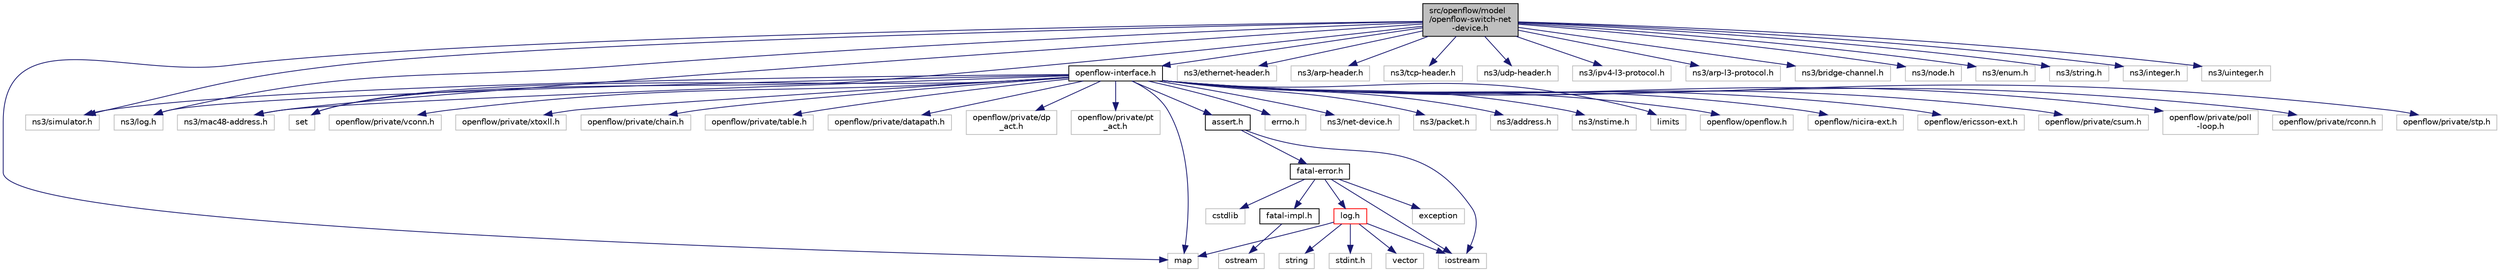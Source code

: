 digraph "src/openflow/model/openflow-switch-net-device.h"
{
 // LATEX_PDF_SIZE
  edge [fontname="Helvetica",fontsize="10",labelfontname="Helvetica",labelfontsize="10"];
  node [fontname="Helvetica",fontsize="10",shape=record];
  Node1 [label="src/openflow/model\l/openflow-switch-net\l-device.h",height=0.2,width=0.4,color="black", fillcolor="grey75", style="filled", fontcolor="black",tooltip=" "];
  Node1 -> Node2 [color="midnightblue",fontsize="10",style="solid",fontname="Helvetica"];
  Node2 [label="ns3/simulator.h",height=0.2,width=0.4,color="grey75", fillcolor="white", style="filled",tooltip=" "];
  Node1 -> Node3 [color="midnightblue",fontsize="10",style="solid",fontname="Helvetica"];
  Node3 [label="ns3/log.h",height=0.2,width=0.4,color="grey75", fillcolor="white", style="filled",tooltip=" "];
  Node1 -> Node4 [color="midnightblue",fontsize="10",style="solid",fontname="Helvetica"];
  Node4 [label="ns3/mac48-address.h",height=0.2,width=0.4,color="grey75", fillcolor="white", style="filled",tooltip=" "];
  Node1 -> Node5 [color="midnightblue",fontsize="10",style="solid",fontname="Helvetica"];
  Node5 [label="ns3/ethernet-header.h",height=0.2,width=0.4,color="grey75", fillcolor="white", style="filled",tooltip=" "];
  Node1 -> Node6 [color="midnightblue",fontsize="10",style="solid",fontname="Helvetica"];
  Node6 [label="ns3/arp-header.h",height=0.2,width=0.4,color="grey75", fillcolor="white", style="filled",tooltip=" "];
  Node1 -> Node7 [color="midnightblue",fontsize="10",style="solid",fontname="Helvetica"];
  Node7 [label="ns3/tcp-header.h",height=0.2,width=0.4,color="grey75", fillcolor="white", style="filled",tooltip=" "];
  Node1 -> Node8 [color="midnightblue",fontsize="10",style="solid",fontname="Helvetica"];
  Node8 [label="ns3/udp-header.h",height=0.2,width=0.4,color="grey75", fillcolor="white", style="filled",tooltip=" "];
  Node1 -> Node9 [color="midnightblue",fontsize="10",style="solid",fontname="Helvetica"];
  Node9 [label="ns3/ipv4-l3-protocol.h",height=0.2,width=0.4,color="grey75", fillcolor="white", style="filled",tooltip=" "];
  Node1 -> Node10 [color="midnightblue",fontsize="10",style="solid",fontname="Helvetica"];
  Node10 [label="ns3/arp-l3-protocol.h",height=0.2,width=0.4,color="grey75", fillcolor="white", style="filled",tooltip=" "];
  Node1 -> Node11 [color="midnightblue",fontsize="10",style="solid",fontname="Helvetica"];
  Node11 [label="ns3/bridge-channel.h",height=0.2,width=0.4,color="grey75", fillcolor="white", style="filled",tooltip=" "];
  Node1 -> Node12 [color="midnightblue",fontsize="10",style="solid",fontname="Helvetica"];
  Node12 [label="ns3/node.h",height=0.2,width=0.4,color="grey75", fillcolor="white", style="filled",tooltip=" "];
  Node1 -> Node13 [color="midnightblue",fontsize="10",style="solid",fontname="Helvetica"];
  Node13 [label="ns3/enum.h",height=0.2,width=0.4,color="grey75", fillcolor="white", style="filled",tooltip=" "];
  Node1 -> Node14 [color="midnightblue",fontsize="10",style="solid",fontname="Helvetica"];
  Node14 [label="ns3/string.h",height=0.2,width=0.4,color="grey75", fillcolor="white", style="filled",tooltip=" "];
  Node1 -> Node15 [color="midnightblue",fontsize="10",style="solid",fontname="Helvetica"];
  Node15 [label="ns3/integer.h",height=0.2,width=0.4,color="grey75", fillcolor="white", style="filled",tooltip=" "];
  Node1 -> Node16 [color="midnightblue",fontsize="10",style="solid",fontname="Helvetica"];
  Node16 [label="ns3/uinteger.h",height=0.2,width=0.4,color="grey75", fillcolor="white", style="filled",tooltip=" "];
  Node1 -> Node17 [color="midnightblue",fontsize="10",style="solid",fontname="Helvetica"];
  Node17 [label="map",height=0.2,width=0.4,color="grey75", fillcolor="white", style="filled",tooltip=" "];
  Node1 -> Node18 [color="midnightblue",fontsize="10",style="solid",fontname="Helvetica"];
  Node18 [label="set",height=0.2,width=0.4,color="grey75", fillcolor="white", style="filled",tooltip=" "];
  Node1 -> Node19 [color="midnightblue",fontsize="10",style="solid",fontname="Helvetica"];
  Node19 [label="openflow-interface.h",height=0.2,width=0.4,color="black", fillcolor="white", style="filled",URL="$openflow-interface_8h.html",tooltip=" "];
  Node19 -> Node20 [color="midnightblue",fontsize="10",style="solid",fontname="Helvetica"];
  Node20 [label="assert.h",height=0.2,width=0.4,color="black", fillcolor="white", style="filled",URL="$assert_8h.html",tooltip="NS_ASSERT() and NS_ASSERT_MSG() macro definitions."];
  Node20 -> Node21 [color="midnightblue",fontsize="10",style="solid",fontname="Helvetica"];
  Node21 [label="iostream",height=0.2,width=0.4,color="grey75", fillcolor="white", style="filled",tooltip=" "];
  Node20 -> Node22 [color="midnightblue",fontsize="10",style="solid",fontname="Helvetica"];
  Node22 [label="fatal-error.h",height=0.2,width=0.4,color="black", fillcolor="white", style="filled",URL="$fatal-error_8h.html",tooltip="NS_FATAL_x macro definitions."];
  Node22 -> Node21 [color="midnightblue",fontsize="10",style="solid",fontname="Helvetica"];
  Node22 -> Node23 [color="midnightblue",fontsize="10",style="solid",fontname="Helvetica"];
  Node23 [label="exception",height=0.2,width=0.4,color="grey75", fillcolor="white", style="filled",tooltip=" "];
  Node22 -> Node24 [color="midnightblue",fontsize="10",style="solid",fontname="Helvetica"];
  Node24 [label="cstdlib",height=0.2,width=0.4,color="grey75", fillcolor="white", style="filled",tooltip=" "];
  Node22 -> Node25 [color="midnightblue",fontsize="10",style="solid",fontname="Helvetica"];
  Node25 [label="fatal-impl.h",height=0.2,width=0.4,color="black", fillcolor="white", style="filled",URL="$fatal-impl_8h.html",tooltip="ns3::FatalImpl::RegisterStream(), ns3::FatalImpl::UnregisterStream(), and ns3::FatalImpl::FlushStream..."];
  Node25 -> Node26 [color="midnightblue",fontsize="10",style="solid",fontname="Helvetica"];
  Node26 [label="ostream",height=0.2,width=0.4,color="grey75", fillcolor="white", style="filled",tooltip=" "];
  Node22 -> Node27 [color="midnightblue",fontsize="10",style="solid",fontname="Helvetica"];
  Node27 [label="log.h",height=0.2,width=0.4,color="red", fillcolor="white", style="filled",URL="$log_8h.html",tooltip="Debug message logging."];
  Node27 -> Node28 [color="midnightblue",fontsize="10",style="solid",fontname="Helvetica"];
  Node28 [label="string",height=0.2,width=0.4,color="grey75", fillcolor="white", style="filled",tooltip=" "];
  Node27 -> Node21 [color="midnightblue",fontsize="10",style="solid",fontname="Helvetica"];
  Node27 -> Node29 [color="midnightblue",fontsize="10",style="solid",fontname="Helvetica"];
  Node29 [label="stdint.h",height=0.2,width=0.4,color="grey75", fillcolor="white", style="filled",tooltip=" "];
  Node27 -> Node17 [color="midnightblue",fontsize="10",style="solid",fontname="Helvetica"];
  Node27 -> Node30 [color="midnightblue",fontsize="10",style="solid",fontname="Helvetica"];
  Node30 [label="vector",height=0.2,width=0.4,color="grey75", fillcolor="white", style="filled",tooltip=" "];
  Node19 -> Node35 [color="midnightblue",fontsize="10",style="solid",fontname="Helvetica"];
  Node35 [label="errno.h",height=0.2,width=0.4,color="grey75", fillcolor="white", style="filled",tooltip=" "];
  Node19 -> Node2 [color="midnightblue",fontsize="10",style="solid",fontname="Helvetica"];
  Node19 -> Node3 [color="midnightblue",fontsize="10",style="solid",fontname="Helvetica"];
  Node19 -> Node36 [color="midnightblue",fontsize="10",style="solid",fontname="Helvetica"];
  Node36 [label="ns3/net-device.h",height=0.2,width=0.4,color="grey75", fillcolor="white", style="filled",tooltip=" "];
  Node19 -> Node37 [color="midnightblue",fontsize="10",style="solid",fontname="Helvetica"];
  Node37 [label="ns3/packet.h",height=0.2,width=0.4,color="grey75", fillcolor="white", style="filled",tooltip=" "];
  Node19 -> Node38 [color="midnightblue",fontsize="10",style="solid",fontname="Helvetica"];
  Node38 [label="ns3/address.h",height=0.2,width=0.4,color="grey75", fillcolor="white", style="filled",tooltip=" "];
  Node19 -> Node39 [color="midnightblue",fontsize="10",style="solid",fontname="Helvetica"];
  Node39 [label="ns3/nstime.h",height=0.2,width=0.4,color="grey75", fillcolor="white", style="filled",tooltip=" "];
  Node19 -> Node4 [color="midnightblue",fontsize="10",style="solid",fontname="Helvetica"];
  Node19 -> Node18 [color="midnightblue",fontsize="10",style="solid",fontname="Helvetica"];
  Node19 -> Node17 [color="midnightblue",fontsize="10",style="solid",fontname="Helvetica"];
  Node19 -> Node40 [color="midnightblue",fontsize="10",style="solid",fontname="Helvetica"];
  Node40 [label="limits",height=0.2,width=0.4,color="grey75", fillcolor="white", style="filled",tooltip=" "];
  Node19 -> Node41 [color="midnightblue",fontsize="10",style="solid",fontname="Helvetica"];
  Node41 [label="openflow/openflow.h",height=0.2,width=0.4,color="grey75", fillcolor="white", style="filled",tooltip=" "];
  Node19 -> Node42 [color="midnightblue",fontsize="10",style="solid",fontname="Helvetica"];
  Node42 [label="openflow/nicira-ext.h",height=0.2,width=0.4,color="grey75", fillcolor="white", style="filled",tooltip=" "];
  Node19 -> Node43 [color="midnightblue",fontsize="10",style="solid",fontname="Helvetica"];
  Node43 [label="openflow/ericsson-ext.h",height=0.2,width=0.4,color="grey75", fillcolor="white", style="filled",tooltip=" "];
  Node19 -> Node44 [color="midnightblue",fontsize="10",style="solid",fontname="Helvetica"];
  Node44 [label="openflow/private/csum.h",height=0.2,width=0.4,color="grey75", fillcolor="white", style="filled",tooltip=" "];
  Node19 -> Node45 [color="midnightblue",fontsize="10",style="solid",fontname="Helvetica"];
  Node45 [label="openflow/private/poll\l-loop.h",height=0.2,width=0.4,color="grey75", fillcolor="white", style="filled",tooltip=" "];
  Node19 -> Node46 [color="midnightblue",fontsize="10",style="solid",fontname="Helvetica"];
  Node46 [label="openflow/private/rconn.h",height=0.2,width=0.4,color="grey75", fillcolor="white", style="filled",tooltip=" "];
  Node19 -> Node47 [color="midnightblue",fontsize="10",style="solid",fontname="Helvetica"];
  Node47 [label="openflow/private/stp.h",height=0.2,width=0.4,color="grey75", fillcolor="white", style="filled",tooltip=" "];
  Node19 -> Node48 [color="midnightblue",fontsize="10",style="solid",fontname="Helvetica"];
  Node48 [label="openflow/private/vconn.h",height=0.2,width=0.4,color="grey75", fillcolor="white", style="filled",tooltip=" "];
  Node19 -> Node49 [color="midnightblue",fontsize="10",style="solid",fontname="Helvetica"];
  Node49 [label="openflow/private/xtoxll.h",height=0.2,width=0.4,color="grey75", fillcolor="white", style="filled",tooltip=" "];
  Node19 -> Node50 [color="midnightblue",fontsize="10",style="solid",fontname="Helvetica"];
  Node50 [label="openflow/private/chain.h",height=0.2,width=0.4,color="grey75", fillcolor="white", style="filled",tooltip=" "];
  Node19 -> Node51 [color="midnightblue",fontsize="10",style="solid",fontname="Helvetica"];
  Node51 [label="openflow/private/table.h",height=0.2,width=0.4,color="grey75", fillcolor="white", style="filled",tooltip=" "];
  Node19 -> Node52 [color="midnightblue",fontsize="10",style="solid",fontname="Helvetica"];
  Node52 [label="openflow/private/datapath.h",height=0.2,width=0.4,color="grey75", fillcolor="white", style="filled",tooltip=" "];
  Node19 -> Node53 [color="midnightblue",fontsize="10",style="solid",fontname="Helvetica"];
  Node53 [label="openflow/private/dp\l_act.h",height=0.2,width=0.4,color="grey75", fillcolor="white", style="filled",tooltip=" "];
  Node19 -> Node54 [color="midnightblue",fontsize="10",style="solid",fontname="Helvetica"];
  Node54 [label="openflow/private/pt\l_act.h",height=0.2,width=0.4,color="grey75", fillcolor="white", style="filled",tooltip=" "];
}
